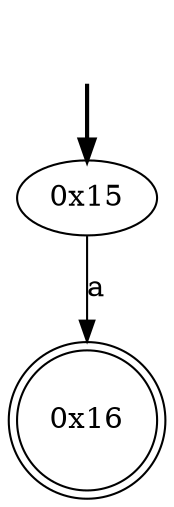 digraph {
	fake [style=invisible]
	"0x15" [root=true]
	"0x16" [shape=doublecircle]
	fake -> "0x15" [style=bold]
	"0x15" -> "0x16" [label=a]
}
